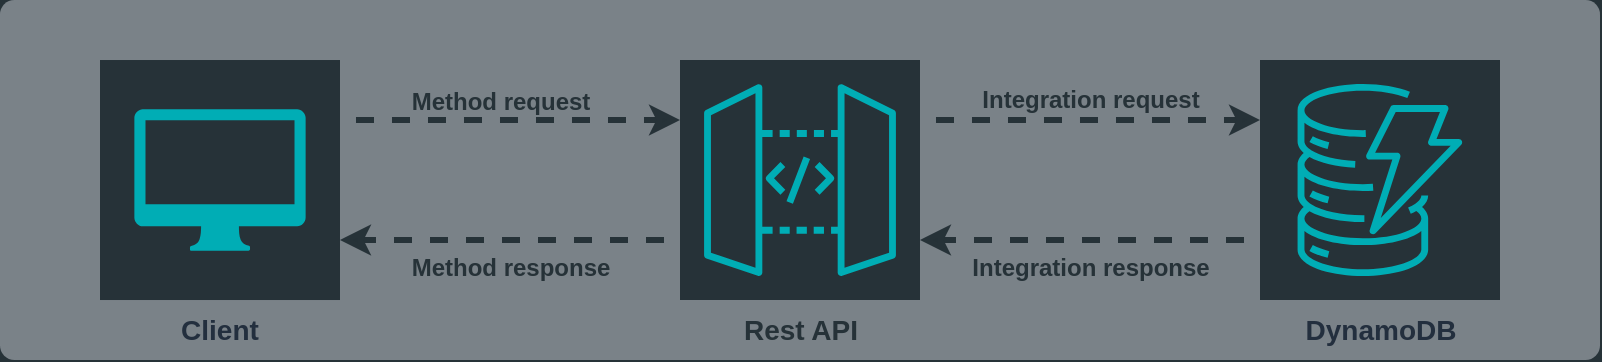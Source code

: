 <mxfile version="24.5.3" type="device" pages="4">
  <diagram id="n53C7Ly3tryWoGmCWPEh" name="main">
    <mxGraphModel dx="3813" dy="1709" grid="1" gridSize="10" guides="1" tooltips="1" connect="1" arrows="1" fold="1" page="1" pageScale="1" pageWidth="850" pageHeight="1100" background="#263238" math="0" shadow="0">
      <root>
        <mxCell id="0" />
        <mxCell id="1" parent="0" />
        <mxCell id="TYqkIrK-kTHE-MPJR6L7-1" value="" style="rounded=1;whiteSpace=wrap;html=1;strokeColor=none;fillColor=#7A8288;arcSize=4;fontColor=#263238;" vertex="1" parent="1">
          <mxGeometry x="-460" y="350" width="800" height="180" as="geometry" />
        </mxCell>
        <mxCell id="TYqkIrK-kTHE-MPJR6L7-2" value="Rest API" style="sketch=0;points=[[0,0,0],[0.25,0,0],[0.5,0,0],[0.75,0,0],[1,0,0],[0,1,0],[0.25,1,0],[0.5,1,0],[0.75,1,0],[1,1,0],[0,0.25,0],[0,0.5,0],[0,0.75,0],[1,0.25,0],[1,0.5,0],[1,0.75,0]];outlineConnect=0;fontColor=#263238;fillColor=#263238;strokeColor=#00ADB5;dashed=0;verticalLabelPosition=bottom;verticalAlign=top;align=center;html=1;fontSize=14;fontStyle=1;aspect=fixed;shape=mxgraph.aws4.resourceIcon;resIcon=mxgraph.aws4.api_gateway;rotatable=0;" vertex="1" parent="1">
          <mxGeometry x="-120" y="380.005" width="120" height="120" as="geometry" />
        </mxCell>
        <mxCell id="TYqkIrK-kTHE-MPJR6L7-3" value="&lt;b&gt;&lt;font style=&quot;font-size: 12px;&quot;&gt;Integration request&lt;/font&gt;&lt;/b&gt;" style="edgeStyle=orthogonalEdgeStyle;rounded=0;orthogonalLoop=1;jettySize=auto;html=1;dashed=1;flowAnimation=1;strokeWidth=3;flowAnimationDuration=1000;fixDash=0;anchorPointDirection=1;snapToPoint=0;flowAnimationDirection=normal;fontSize=14;labelBackgroundColor=none;verticalAlign=bottom;strokeColor=#263238;exitX=1;exitY=0.25;exitDx=0;exitDy=0;exitPerimeter=0;fontColor=#263238;endFill=1;entryX=0;entryY=0.25;entryDx=0;entryDy=0;entryPerimeter=0;" edge="1" parent="1" source="TYqkIrK-kTHE-MPJR6L7-2" target="TYqkIrK-kTHE-MPJR6L7-4">
          <mxGeometry x="0.002" relative="1" as="geometry">
            <mxPoint x="-182" y="430.38" as="sourcePoint" />
            <mxPoint x="190" y="415.005" as="targetPoint" />
            <Array as="points" />
            <mxPoint as="offset" />
          </mxGeometry>
        </mxCell>
        <mxCell id="TYqkIrK-kTHE-MPJR6L7-4" value="&lt;b style=&quot;font-size: 14px;&quot;&gt;DynamoDB&lt;/b&gt;" style="sketch=0;points=[[0,0,0],[0.25,0,0],[0.5,0,0],[0.75,0,0],[1,0,0],[0,1,0],[0.25,1,0],[0.5,1,0],[0.75,1,0],[1,1,0],[0,0.25,0],[0,0.5,0],[0,0.75,0],[1,0.25,0],[1,0.5,0],[1,0.75,0]];outlineConnect=0;fontColor=#232F3E;fillColor=#263238;strokeColor=#00adb5;dashed=0;verticalLabelPosition=bottom;verticalAlign=top;align=center;html=1;fontSize=14;fontStyle=0;aspect=fixed;shape=mxgraph.aws4.resourceIcon;resIcon=mxgraph.aws4.dynamodb;" vertex="1" parent="1">
          <mxGeometry x="170" y="380.01" width="120" height="120" as="geometry" />
        </mxCell>
        <mxCell id="TYqkIrK-kTHE-MPJR6L7-5" value="" style="group;aspect=fixed;fontSize=14;" vertex="1" connectable="0" parent="1">
          <mxGeometry x="-410" y="380.01" width="120" height="120" as="geometry" />
        </mxCell>
        <mxCell id="TYqkIrK-kTHE-MPJR6L7-6" value="&lt;b&gt;&lt;font style=&quot;font-size: 14px;&quot;&gt;Client&lt;/font&gt;&lt;/b&gt;" style="whiteSpace=wrap;html=1;aspect=fixed;dashed=0;sketch=0;strokeColor=none;align=center;verticalAlign=top;fontFamily=Helvetica;fontSize=12;fontColor=#232F3E;fontStyle=0;fillColor=#263238;horizontal=1;labelPosition=center;verticalLabelPosition=bottom;" vertex="1" parent="TYqkIrK-kTHE-MPJR6L7-5">
          <mxGeometry width="120" height="120" as="geometry" />
        </mxCell>
        <mxCell id="TYqkIrK-kTHE-MPJR6L7-7" value="" style="sketch=0;pointerEvents=1;shadow=0;dashed=0;html=1;strokeColor=none;fillColor=#00adb5;labelPosition=center;verticalLabelPosition=bottom;verticalAlign=top;outlineConnect=0;align=center;shape=mxgraph.office.devices.mac_client;fontStyle=1;fontColor=#263238;aspect=fixed;" vertex="1" parent="TYqkIrK-kTHE-MPJR6L7-5">
          <mxGeometry x="17.184" y="24.564" width="85.632" height="70.86" as="geometry" />
        </mxCell>
        <mxCell id="TYqkIrK-kTHE-MPJR6L7-8" value="&lt;b&gt;&lt;font style=&quot;font-size: 12px;&quot;&gt;Method response&lt;/font&gt;&lt;/b&gt;" style="endArrow=classic;html=1;rounded=0;dashed=1;strokeColor=#263238;strokeWidth=3;align=center;verticalAlign=top;fontFamily=Helvetica;fontSize=12;fontColor=#263238;labelBackgroundColor=none;edgeStyle=orthogonalEdgeStyle;flowAnimation=1;flowAnimationDirection=normal;flowAnimationDuration=1000;exitX=0;exitY=0.75;exitDx=0;exitDy=0;entryX=1;entryY=0.75;entryDx=0;entryDy=0;exitPerimeter=0;" edge="1" parent="1" source="TYqkIrK-kTHE-MPJR6L7-2" target="TYqkIrK-kTHE-MPJR6L7-6">
          <mxGeometry width="50" height="50" relative="1" as="geometry">
            <mxPoint x="-310" y="425.38" as="sourcePoint" />
            <mxPoint x="-110" y="425.38" as="targetPoint" />
          </mxGeometry>
        </mxCell>
        <mxCell id="TYqkIrK-kTHE-MPJR6L7-9" value="&lt;b&gt;Method request&lt;/b&gt;" style="edgeStyle=orthogonalEdgeStyle;rounded=0;orthogonalLoop=1;jettySize=auto;html=1;dashed=1;flowAnimation=1;strokeWidth=3;flowAnimationDuration=1000;fixDash=0;anchorPointDirection=1;snapToPoint=0;flowAnimationDirection=normal;labelBackgroundColor=none;textShadow=0;fontSize=12;verticalAlign=bottom;fontColor=#263238;strokeColor=#263238;exitX=1;exitY=0.25;exitDx=0;exitDy=0;entryX=0;entryY=0.25;entryDx=0;entryDy=0;entryPerimeter=0;targetPerimeterSpacing=0;jumpStyle=none;jumpSize=6;endSize=6;shadow=0;" edge="1" parent="1" source="TYqkIrK-kTHE-MPJR6L7-6" target="TYqkIrK-kTHE-MPJR6L7-2">
          <mxGeometry x="-0.059" relative="1" as="geometry">
            <mxPoint x="180" y="480" as="sourcePoint" />
            <mxPoint x="10" y="480" as="targetPoint" />
            <mxPoint as="offset" />
          </mxGeometry>
        </mxCell>
        <mxCell id="TYqkIrK-kTHE-MPJR6L7-10" value="" style="edgeLabel;html=1;align=center;verticalAlign=middle;resizable=0;points=[];dashed=0;sketch=0;strokeColor=#00adb5;fontFamily=Helvetica;fontSize=12;fontColor=#263238;fontStyle=0;labelBackgroundColor=none;fillColor=#263238;" vertex="1" connectable="0" parent="TYqkIrK-kTHE-MPJR6L7-9">
          <mxGeometry x="-0.138" y="2" relative="1" as="geometry">
            <mxPoint as="offset" />
          </mxGeometry>
        </mxCell>
        <mxCell id="TYqkIrK-kTHE-MPJR6L7-11" value="" style="edgeLabel;html=1;align=center;verticalAlign=middle;resizable=0;points=[];dashed=0;sketch=0;strokeColor=#00adb5;fontFamily=Helvetica;fontSize=12;fontColor=#263238;fontStyle=0;labelBackgroundColor=none;fillColor=#263238;" vertex="1" connectable="0" parent="TYqkIrK-kTHE-MPJR6L7-9">
          <mxGeometry x="-0.037" relative="1" as="geometry">
            <mxPoint as="offset" />
          </mxGeometry>
        </mxCell>
        <mxCell id="TYqkIrK-kTHE-MPJR6L7-12" value="" style="edgeLabel;html=1;align=center;verticalAlign=top;resizable=0;points=[];dashed=0;sketch=0;strokeColor=#00adb5;fontFamily=Helvetica;fontSize=12;fontColor=#263238;fontStyle=0;labelBackgroundColor=none;fillColor=#263238;" vertex="1" connectable="0" parent="TYqkIrK-kTHE-MPJR6L7-9">
          <mxGeometry x="-0.189" relative="1" as="geometry">
            <mxPoint as="offset" />
          </mxGeometry>
        </mxCell>
        <mxCell id="TYqkIrK-kTHE-MPJR6L7-13" value="&lt;b&gt;Integration response&lt;/b&gt;" style="edgeStyle=orthogonalEdgeStyle;rounded=0;orthogonalLoop=1;jettySize=auto;html=1;dashed=1;flowAnimation=1;strokeWidth=3;flowAnimationDuration=1000;fixDash=0;anchorPointDirection=1;snapToPoint=0;flowAnimationDirection=normal;fontSize=12;labelBackgroundColor=none;verticalAlign=top;strokeColor=#263238;exitX=0;exitY=0.75;exitDx=0;exitDy=0;exitPerimeter=0;fontColor=#263238;endFill=1;entryX=1;entryY=0.75;entryDx=0;entryDy=0;entryPerimeter=0;" edge="1" parent="1" source="TYqkIrK-kTHE-MPJR6L7-4" target="TYqkIrK-kTHE-MPJR6L7-2">
          <mxGeometry x="0.003" relative="1" as="geometry">
            <mxPoint x="10" y="420" as="sourcePoint" />
            <mxPoint x="180" y="420" as="targetPoint" />
            <Array as="points" />
            <mxPoint as="offset" />
          </mxGeometry>
        </mxCell>
      </root>
    </mxGraphModel>
  </diagram>
  <diagram name="method_request" id="6o8CZv3Ip9dZTEALtOeO">
    <mxGraphModel dx="2188" dy="772" grid="1" gridSize="10" guides="1" tooltips="1" connect="1" arrows="1" fold="1" page="1" pageScale="1" pageWidth="850" pageHeight="1100" background="#263238" math="0" shadow="0">
      <root>
        <mxCell id="0" />
        <mxCell id="1" parent="0" />
        <mxCell id="2NrGtbgMMJxN1qOP3-uo-1" value="" style="rounded=1;whiteSpace=wrap;html=1;strokeColor=none;fillColor=#7A8288;arcSize=4;fontColor=#263238;" vertex="1" parent="1">
          <mxGeometry x="-130" y="480" width="800" height="180" as="geometry" />
        </mxCell>
        <mxCell id="2NrGtbgMMJxN1qOP3-uo-2" value="Rest API" style="sketch=0;points=[[0,0,0],[0.25,0,0],[0.5,0,0],[0.75,0,0],[1,0,0],[0,1,0],[0.25,1,0],[0.5,1,0],[0.75,1,0],[1,1,0],[0,0.25,0],[0,0.5,0],[0,0.75,0],[1,0.25,0],[1,0.5,0],[1,0.75,0]];outlineConnect=0;fontColor=#263238;fillColor=#263238;strokeColor=#00ADB5;dashed=0;verticalLabelPosition=bottom;verticalAlign=top;align=center;html=1;fontSize=14;fontStyle=1;aspect=fixed;shape=mxgraph.aws4.resourceIcon;resIcon=mxgraph.aws4.api_gateway;rotatable=0;" vertex="1" parent="1">
          <mxGeometry x="210" y="510.005" width="120" height="120" as="geometry" />
        </mxCell>
        <mxCell id="2NrGtbgMMJxN1qOP3-uo-3" value="" style="edgeStyle=orthogonalEdgeStyle;rounded=0;orthogonalLoop=1;jettySize=auto;html=1;dashed=1;flowAnimation=0;strokeWidth=2;flowAnimationDuration=1000;fixDash=0;anchorPointDirection=1;snapToPoint=0;flowAnimationDirection=normal;fontSize=14;labelBackgroundColor=none;verticalAlign=bottom;strokeColor=#263238;exitX=1;exitY=0.25;exitDx=0;exitDy=0;exitPerimeter=0;fontColor=#263238;endFill=1;entryX=0;entryY=0.25;entryDx=0;entryDy=0;entryPerimeter=0;" edge="1" parent="1" source="2NrGtbgMMJxN1qOP3-uo-2" target="2NrGtbgMMJxN1qOP3-uo-8">
          <mxGeometry x="0.003" relative="1" as="geometry">
            <mxPoint x="148" y="560.38" as="sourcePoint" />
            <mxPoint x="520" y="545.005" as="targetPoint" />
            <Array as="points" />
            <mxPoint as="offset" />
          </mxGeometry>
        </mxCell>
        <mxCell id="2NrGtbgMMJxN1qOP3-uo-8" value="&lt;b style=&quot;font-size: 14px;&quot;&gt;DynamoDB&lt;/b&gt;" style="sketch=0;points=[[0,0,0],[0.25,0,0],[0.5,0,0],[0.75,0,0],[1,0,0],[0,1,0],[0.25,1,0],[0.5,1,0],[0.75,1,0],[1,1,0],[0,0.25,0],[0,0.5,0],[0,0.75,0],[1,0.25,0],[1,0.5,0],[1,0.75,0]];outlineConnect=0;fontColor=#232F3E;fillColor=#263238;strokeColor=#00adb5;dashed=0;verticalLabelPosition=bottom;verticalAlign=top;align=center;html=1;fontSize=14;fontStyle=0;aspect=fixed;shape=mxgraph.aws4.resourceIcon;resIcon=mxgraph.aws4.dynamodb;" vertex="1" parent="1">
          <mxGeometry x="500" y="510.01" width="120" height="120" as="geometry" />
        </mxCell>
        <mxCell id="2NrGtbgMMJxN1qOP3-uo-9" value="" style="group;aspect=fixed;fontSize=14;" vertex="1" connectable="0" parent="1">
          <mxGeometry x="-80" y="510.01" width="120" height="120" as="geometry" />
        </mxCell>
        <mxCell id="2NrGtbgMMJxN1qOP3-uo-10" value="&lt;b&gt;&lt;font style=&quot;font-size: 14px;&quot;&gt;Client&lt;/font&gt;&lt;/b&gt;" style="whiteSpace=wrap;html=1;aspect=fixed;dashed=0;sketch=0;strokeColor=none;align=center;verticalAlign=top;fontFamily=Helvetica;fontSize=12;fontColor=#232F3E;fontStyle=0;fillColor=#263238;horizontal=1;labelPosition=center;verticalLabelPosition=bottom;" vertex="1" parent="2NrGtbgMMJxN1qOP3-uo-9">
          <mxGeometry width="120" height="120" as="geometry" />
        </mxCell>
        <mxCell id="2NrGtbgMMJxN1qOP3-uo-11" value="" style="sketch=0;pointerEvents=1;shadow=0;dashed=0;html=1;strokeColor=none;fillColor=#00adb5;labelPosition=center;verticalLabelPosition=bottom;verticalAlign=top;outlineConnect=0;align=center;shape=mxgraph.office.devices.mac_client;fontStyle=1;fontColor=#263238;aspect=fixed;" vertex="1" parent="2NrGtbgMMJxN1qOP3-uo-9">
          <mxGeometry x="17.184" y="24.564" width="85.632" height="70.86" as="geometry" />
        </mxCell>
        <mxCell id="2NrGtbgMMJxN1qOP3-uo-13" value="" style="endArrow=classic;html=1;rounded=0;dashed=1;strokeColor=#263238;strokeWidth=2;align=center;verticalAlign=top;fontFamily=Helvetica;fontSize=12;fontColor=#263238;labelBackgroundColor=none;edgeStyle=orthogonalEdgeStyle;flowAnimation=0;flowAnimationDirection=normal;flowAnimationDuration=1000;exitX=0;exitY=0.75;exitDx=0;exitDy=0;entryX=1;entryY=0.75;entryDx=0;entryDy=0;exitPerimeter=0;" edge="1" parent="1" source="2NrGtbgMMJxN1qOP3-uo-2" target="2NrGtbgMMJxN1qOP3-uo-10">
          <mxGeometry width="50" height="50" relative="1" as="geometry">
            <mxPoint x="20" y="555.38" as="sourcePoint" />
            <mxPoint x="220" y="555.38" as="targetPoint" />
          </mxGeometry>
        </mxCell>
        <mxCell id="2NrGtbgMMJxN1qOP3-uo-14" value="&lt;b style=&quot;forced-color-adjust: none; color: rgb(38, 50, 56); font-family: Helvetica; font-size: 12px; font-style: normal; font-variant-ligatures: normal; font-variant-caps: normal; letter-spacing: normal; orphans: 2; text-align: center; text-indent: 0px; text-transform: none; widows: 2; word-spacing: 0px; -webkit-text-stroke-width: 0px; white-space: nowrap; text-decoration-thickness: initial; text-decoration-style: initial; text-decoration-color: initial;&quot;&gt;Client send request&lt;/b&gt;&lt;div style=&quot;forced-color-adjust: none; color: rgb(38, 50, 56); font-family: Helvetica; font-size: 12px; font-style: normal; font-variant-ligatures: normal; font-variant-caps: normal; font-weight: 400; letter-spacing: normal; orphans: 2; text-align: center; text-indent: 0px; text-transform: none; widows: 2; word-spacing: 0px; -webkit-text-stroke-width: 0px; white-space: nowrap; text-decoration-thickness: initial; text-decoration-style: initial; text-decoration-color: initial;&quot;&gt;&lt;b style=&quot;forced-color-adjust: none;&quot;&gt;to API&lt;/b&gt;&lt;/div&gt;" style="edgeStyle=orthogonalEdgeStyle;rounded=0;orthogonalLoop=1;jettySize=auto;html=1;dashed=1;flowAnimation=1;strokeWidth=5;flowAnimationDuration=1000;fixDash=0;anchorPointDirection=1;snapToPoint=0;flowAnimationDirection=normal;labelBackgroundColor=none;textShadow=0;fontSize=12;verticalAlign=bottom;fontColor=#263238;strokeColor=#00adb5;exitX=1;exitY=0.25;exitDx=0;exitDy=0;entryX=0;entryY=0.25;entryDx=0;entryDy=0;entryPerimeter=0;targetPerimeterSpacing=0;jumpStyle=none;jumpSize=6;endSize=6;shadow=0;" edge="1" parent="1" source="2NrGtbgMMJxN1qOP3-uo-10" target="2NrGtbgMMJxN1qOP3-uo-2">
          <mxGeometry x="-0.059" relative="1" as="geometry">
            <mxPoint x="510" y="610" as="sourcePoint" />
            <mxPoint x="340" y="610" as="targetPoint" />
            <mxPoint as="offset" />
          </mxGeometry>
        </mxCell>
        <mxCell id="2NrGtbgMMJxN1qOP3-uo-15" value="" style="edgeLabel;html=1;align=center;verticalAlign=middle;resizable=0;points=[];dashed=0;sketch=0;strokeColor=#00adb5;fontFamily=Helvetica;fontSize=12;fontColor=#263238;fontStyle=0;labelBackgroundColor=none;fillColor=#263238;" vertex="1" connectable="0" parent="2NrGtbgMMJxN1qOP3-uo-14">
          <mxGeometry x="-0.138" y="2" relative="1" as="geometry">
            <mxPoint as="offset" />
          </mxGeometry>
        </mxCell>
        <mxCell id="2NrGtbgMMJxN1qOP3-uo-16" value="" style="edgeLabel;html=1;align=center;verticalAlign=middle;resizable=0;points=[];dashed=0;sketch=0;strokeColor=#00adb5;fontFamily=Helvetica;fontSize=12;fontColor=#263238;fontStyle=0;labelBackgroundColor=none;fillColor=#263238;" vertex="1" connectable="0" parent="2NrGtbgMMJxN1qOP3-uo-14">
          <mxGeometry x="-0.037" relative="1" as="geometry">
            <mxPoint as="offset" />
          </mxGeometry>
        </mxCell>
        <mxCell id="2NrGtbgMMJxN1qOP3-uo-17" value="" style="edgeLabel;html=1;align=center;verticalAlign=top;resizable=0;points=[];dashed=0;sketch=0;strokeColor=#00adb5;fontFamily=Helvetica;fontSize=12;fontColor=#263238;fontStyle=0;labelBackgroundColor=none;fillColor=#263238;" vertex="1" connectable="0" parent="2NrGtbgMMJxN1qOP3-uo-14">
          <mxGeometry x="-0.189" relative="1" as="geometry">
            <mxPoint as="offset" />
          </mxGeometry>
        </mxCell>
        <mxCell id="2NrGtbgMMJxN1qOP3-uo-18" value="" style="edgeStyle=orthogonalEdgeStyle;rounded=0;orthogonalLoop=1;jettySize=auto;html=1;dashed=1;flowAnimation=0;strokeWidth=2;flowAnimationDuration=1000;fixDash=0;anchorPointDirection=1;snapToPoint=0;flowAnimationDirection=normal;fontSize=14;labelBackgroundColor=none;verticalAlign=bottom;strokeColor=#263238;exitX=0;exitY=0.75;exitDx=0;exitDy=0;exitPerimeter=0;fontColor=#263238;endFill=1;entryX=1;entryY=0.75;entryDx=0;entryDy=0;entryPerimeter=0;" edge="1" parent="1" source="2NrGtbgMMJxN1qOP3-uo-8" target="2NrGtbgMMJxN1qOP3-uo-2">
          <mxGeometry x="0.003" relative="1" as="geometry">
            <mxPoint x="340" y="550" as="sourcePoint" />
            <mxPoint x="510" y="550" as="targetPoint" />
            <Array as="points" />
            <mxPoint as="offset" />
          </mxGeometry>
        </mxCell>
      </root>
    </mxGraphModel>
  </diagram>
  <diagram id="AsL_UbO-UPVM6erIK2UO" name="integration_request">
    <mxGraphModel dx="2035" dy="683" grid="1" gridSize="10" guides="1" tooltips="1" connect="1" arrows="1" fold="1" page="1" pageScale="1" pageWidth="850" pageHeight="1100" background="#263238" math="0" shadow="0">
      <root>
        <mxCell id="0" />
        <mxCell id="1" parent="0" />
        <mxCell id="mONAfLxAecwVjxYk5vqd-1" value="" style="rounded=1;whiteSpace=wrap;html=1;strokeColor=none;fillColor=#7A8288;arcSize=4;fontColor=#263238;" parent="1" vertex="1">
          <mxGeometry x="-100" y="263.62" width="800" height="180" as="geometry" />
        </mxCell>
        <mxCell id="mONAfLxAecwVjxYk5vqd-5" value="Rest API" style="sketch=0;points=[[0,0,0],[0.25,0,0],[0.5,0,0],[0.75,0,0],[1,0,0],[0,1,0],[0.25,1,0],[0.5,1,0],[0.75,1,0],[1,1,0],[0,0.25,0],[0,0.5,0],[0,0.75,0],[1,0.25,0],[1,0.5,0],[1,0.75,0]];outlineConnect=0;fontColor=#263238;fillColor=#263238;strokeColor=#00ADB5;dashed=0;verticalLabelPosition=bottom;verticalAlign=top;align=center;html=1;fontSize=14;fontStyle=1;aspect=fixed;shape=mxgraph.aws4.resourceIcon;resIcon=mxgraph.aws4.api_gateway;rotatable=0;" parent="1" vertex="1">
          <mxGeometry x="240" y="293.625" width="120" height="120" as="geometry" />
        </mxCell>
        <mxCell id="mONAfLxAecwVjxYk5vqd-7" value="&lt;b style=&quot;font-size: 14px;&quot;&gt;API Gateway sends&lt;/b&gt;&lt;div style=&quot;font-size: 14px;&quot;&gt;&lt;b style=&quot;font-size: 14px;&quot;&gt;request to server&lt;/b&gt;&lt;/div&gt;" style="edgeStyle=orthogonalEdgeStyle;rounded=0;orthogonalLoop=1;jettySize=auto;html=1;dashed=1;flowAnimation=1;strokeWidth=5;flowAnimationDuration=1000;fixDash=0;anchorPointDirection=1;snapToPoint=0;flowAnimationDirection=normal;fontSize=14;labelBackgroundColor=none;verticalAlign=bottom;strokeColor=#00ADB5;exitX=1;exitY=0.25;exitDx=0;exitDy=0;exitPerimeter=0;fontColor=#263238;endFill=1;entryX=0;entryY=0.25;entryDx=0;entryDy=0;entryPerimeter=0;" parent="1" source="mONAfLxAecwVjxYk5vqd-5" target="GAykMaJ-j8OMsee4IJ4t-1" edge="1">
          <mxGeometry x="0.003" relative="1" as="geometry">
            <mxPoint x="178" y="344" as="sourcePoint" />
            <mxPoint x="550" y="328.625" as="targetPoint" />
            <Array as="points" />
            <mxPoint as="offset" />
          </mxGeometry>
        </mxCell>
        <mxCell id="mONAfLxAecwVjxYk5vqd-8" value="" style="edgeStyle=orthogonalEdgeStyle;rounded=0;orthogonalLoop=1;jettySize=auto;html=1;dashed=1;flowAnimation=0;strokeWidth=2;flowAnimationDuration=1000;fixDash=0;anchorPointDirection=1;snapToPoint=0;flowAnimationDirection=normal;labelBackgroundColor=none;textShadow=1;fontSize=12;verticalAlign=top;fontColor=#263238;strokeColor=#263238;exitX=0;exitY=0.75;exitDx=0;exitDy=0;exitPerimeter=0;entryX=1;entryY=0.75;entryDx=0;entryDy=0;entryPerimeter=0;" parent="1" source="GAykMaJ-j8OMsee4IJ4t-1" target="mONAfLxAecwVjxYk5vqd-5" edge="1">
          <mxGeometry relative="1" as="geometry">
            <mxPoint x="550" y="353.629" as="sourcePoint" />
            <mxPoint x="560" y="331" as="targetPoint" />
          </mxGeometry>
        </mxCell>
        <mxCell id="GAykMaJ-j8OMsee4IJ4t-1" value="&lt;b style=&quot;font-size: 14px;&quot;&gt;DynamoDB&lt;/b&gt;" style="sketch=0;points=[[0,0,0],[0.25,0,0],[0.5,0,0],[0.75,0,0],[1,0,0],[0,1,0],[0.25,1,0],[0.5,1,0],[0.75,1,0],[1,1,0],[0,0.25,0],[0,0.5,0],[0,0.75,0],[1,0.25,0],[1,0.5,0],[1,0.75,0]];outlineConnect=0;fontColor=#232F3E;fillColor=#263238;strokeColor=#00adb5;dashed=0;verticalLabelPosition=bottom;verticalAlign=top;align=center;html=1;fontSize=14;fontStyle=0;aspect=fixed;shape=mxgraph.aws4.resourceIcon;resIcon=mxgraph.aws4.dynamodb;" vertex="1" parent="1">
          <mxGeometry x="530" y="293.63" width="120" height="120" as="geometry" />
        </mxCell>
        <mxCell id="GAykMaJ-j8OMsee4IJ4t-4" value="" style="group;aspect=fixed;fontSize=14;" vertex="1" connectable="0" parent="1">
          <mxGeometry x="-50" y="293.63" width="120" height="120" as="geometry" />
        </mxCell>
        <mxCell id="GAykMaJ-j8OMsee4IJ4t-3" value="&lt;b&gt;&lt;font style=&quot;font-size: 14px;&quot;&gt;Client&lt;/font&gt;&lt;/b&gt;" style="whiteSpace=wrap;html=1;aspect=fixed;dashed=0;sketch=0;strokeColor=none;align=center;verticalAlign=top;fontFamily=Helvetica;fontSize=12;fontColor=#232F3E;fontStyle=0;fillColor=#263238;horizontal=1;labelPosition=center;verticalLabelPosition=bottom;" vertex="1" parent="GAykMaJ-j8OMsee4IJ4t-4">
          <mxGeometry width="120" height="120" as="geometry" />
        </mxCell>
        <mxCell id="mONAfLxAecwVjxYk5vqd-4" value="" style="sketch=0;pointerEvents=1;shadow=0;dashed=0;html=1;strokeColor=none;fillColor=#00adb5;labelPosition=center;verticalLabelPosition=bottom;verticalAlign=top;outlineConnect=0;align=center;shape=mxgraph.office.devices.mac_client;fontStyle=1;fontColor=#263238;aspect=fixed;" parent="GAykMaJ-j8OMsee4IJ4t-4" vertex="1">
          <mxGeometry x="17.184" y="24.564" width="85.632" height="70.86" as="geometry" />
        </mxCell>
        <mxCell id="GAykMaJ-j8OMsee4IJ4t-6" value="" style="endArrow=classic;html=1;rounded=0;dashed=1;strokeColor=#263238;strokeWidth=2;align=center;verticalAlign=top;fontFamily=Helvetica;fontSize=12;fontColor=#263238;labelBackgroundColor=none;edgeStyle=orthogonalEdgeStyle;flowAnimation=0;flowAnimationDirection=normal;flowAnimationDuration=1000;exitX=1;exitY=0.25;exitDx=0;exitDy=0;entryX=0;entryY=0.25;entryDx=0;entryDy=0;entryPerimeter=0;" edge="1" parent="1" source="GAykMaJ-j8OMsee4IJ4t-3" target="mONAfLxAecwVjxYk5vqd-5">
          <mxGeometry width="50" height="50" relative="1" as="geometry">
            <mxPoint x="340" y="400" as="sourcePoint" />
            <mxPoint x="390" y="350" as="targetPoint" />
          </mxGeometry>
        </mxCell>
        <mxCell id="GAykMaJ-j8OMsee4IJ4t-7" value="" style="endArrow=classic;html=1;rounded=0;dashed=1;strokeColor=#263238;strokeWidth=2;align=center;verticalAlign=top;fontFamily=Helvetica;fontSize=12;fontColor=#263238;labelBackgroundColor=none;edgeStyle=orthogonalEdgeStyle;flowAnimation=0;flowAnimationDirection=normal;flowAnimationDuration=1000;exitX=0;exitY=0.75;exitDx=0;exitDy=0;entryX=1;entryY=0.75;entryDx=0;entryDy=0;exitPerimeter=0;" edge="1" parent="1" source="mONAfLxAecwVjxYk5vqd-5" target="GAykMaJ-j8OMsee4IJ4t-3">
          <mxGeometry width="50" height="50" relative="1" as="geometry">
            <mxPoint x="50" y="339" as="sourcePoint" />
            <mxPoint x="250" y="339" as="targetPoint" />
          </mxGeometry>
        </mxCell>
      </root>
    </mxGraphModel>
  </diagram>
  <diagram id="ZGUZH4gbHVQky6lZ8MoL" name="integration_response">
    <mxGraphModel dx="2280" dy="825" grid="1" gridSize="10" guides="1" tooltips="1" connect="1" arrows="1" fold="1" page="1" pageScale="1" pageWidth="850" pageHeight="1100" background="#263238" math="0" shadow="0">
      <root>
        <mxCell id="0" />
        <mxCell id="1" parent="0" />
        <mxCell id="K9bXJv51vh-DB9y_nr3Q-11" value="" style="rounded=1;whiteSpace=wrap;html=1;strokeColor=none;fillColor=#7A8288;arcSize=4;fontColor=#263238;" vertex="1" parent="1">
          <mxGeometry x="-130" y="480" width="800" height="180" as="geometry" />
        </mxCell>
        <mxCell id="K9bXJv51vh-DB9y_nr3Q-12" value="Rest API" style="sketch=0;points=[[0,0,0],[0.25,0,0],[0.5,0,0],[0.75,0,0],[1,0,0],[0,1,0],[0.25,1,0],[0.5,1,0],[0.75,1,0],[1,1,0],[0,0.25,0],[0,0.5,0],[0,0.75,0],[1,0.25,0],[1,0.5,0],[1,0.75,0]];outlineConnect=0;fontColor=#263238;fillColor=#263238;strokeColor=#00ADB5;dashed=0;verticalLabelPosition=bottom;verticalAlign=top;align=center;html=1;fontSize=14;fontStyle=1;aspect=fixed;shape=mxgraph.aws4.resourceIcon;resIcon=mxgraph.aws4.api_gateway;rotatable=0;" vertex="1" parent="1">
          <mxGeometry x="210" y="510.005" width="120" height="120" as="geometry" />
        </mxCell>
        <mxCell id="K9bXJv51vh-DB9y_nr3Q-13" value="" style="edgeStyle=orthogonalEdgeStyle;rounded=0;orthogonalLoop=1;jettySize=auto;html=1;dashed=1;flowAnimation=0;strokeWidth=2;flowAnimationDuration=1000;fixDash=0;anchorPointDirection=1;snapToPoint=0;flowAnimationDirection=normal;fontSize=14;labelBackgroundColor=none;verticalAlign=bottom;strokeColor=#263238;exitX=1;exitY=0.25;exitDx=0;exitDy=0;exitPerimeter=0;fontColor=#263238;endFill=1;entryX=0;entryY=0.25;entryDx=0;entryDy=0;entryPerimeter=0;" edge="1" parent="1" source="K9bXJv51vh-DB9y_nr3Q-12" target="K9bXJv51vh-DB9y_nr3Q-15">
          <mxGeometry x="0.003" relative="1" as="geometry">
            <mxPoint x="148" y="560.38" as="sourcePoint" />
            <mxPoint x="520" y="545.005" as="targetPoint" />
            <Array as="points" />
            <mxPoint as="offset" />
          </mxGeometry>
        </mxCell>
        <mxCell id="K9bXJv51vh-DB9y_nr3Q-14" value="" style="edgeStyle=orthogonalEdgeStyle;rounded=0;orthogonalLoop=1;jettySize=auto;html=1;dashed=1;flowAnimation=1;strokeWidth=5;flowAnimationDuration=1000;fixDash=0;anchorPointDirection=1;snapToPoint=0;flowAnimationDirection=normal;labelBackgroundColor=none;textShadow=1;fontSize=12;verticalAlign=top;fontColor=#263238;strokeColor=#00adb5;exitX=0;exitY=0.75;exitDx=0;exitDy=0;exitPerimeter=0;entryX=1;entryY=0.75;entryDx=0;entryDy=0;entryPerimeter=0;targetPerimeterSpacing=0;jumpStyle=none;jumpSize=6;endSize=6;shadow=0;" edge="1" parent="1" source="K9bXJv51vh-DB9y_nr3Q-15" target="K9bXJv51vh-DB9y_nr3Q-12">
          <mxGeometry relative="1" as="geometry">
            <mxPoint x="520" y="570.009" as="sourcePoint" />
            <mxPoint x="530" y="547.38" as="targetPoint" />
          </mxGeometry>
        </mxCell>
        <mxCell id="K9bXJv51vh-DB9y_nr3Q-21" value="" style="edgeLabel;html=1;align=center;verticalAlign=middle;resizable=0;points=[];dashed=0;sketch=0;strokeColor=#00adb5;fontFamily=Helvetica;fontSize=12;fontColor=#263238;fontStyle=0;labelBackgroundColor=none;fillColor=#263238;" vertex="1" connectable="0" parent="K9bXJv51vh-DB9y_nr3Q-14">
          <mxGeometry x="-0.138" y="2" relative="1" as="geometry">
            <mxPoint as="offset" />
          </mxGeometry>
        </mxCell>
        <mxCell id="K9bXJv51vh-DB9y_nr3Q-22" value="" style="edgeLabel;html=1;align=center;verticalAlign=middle;resizable=0;points=[];dashed=0;sketch=0;strokeColor=#00adb5;fontFamily=Helvetica;fontSize=12;fontColor=#263238;fontStyle=0;labelBackgroundColor=none;fillColor=#263238;" vertex="1" connectable="0" parent="K9bXJv51vh-DB9y_nr3Q-14">
          <mxGeometry x="-0.037" relative="1" as="geometry">
            <mxPoint as="offset" />
          </mxGeometry>
        </mxCell>
        <mxCell id="K9bXJv51vh-DB9y_nr3Q-23" value="&lt;b&gt;Server responds&lt;/b&gt;&lt;div&gt;&lt;b&gt;to the API&lt;/b&gt;&lt;/div&gt;" style="edgeLabel;html=1;align=center;verticalAlign=top;resizable=0;points=[];dashed=0;sketch=0;strokeColor=#00adb5;fontFamily=Helvetica;fontSize=12;fontColor=#263238;fontStyle=0;labelBackgroundColor=none;fillColor=#263238;" vertex="1" connectable="0" parent="K9bXJv51vh-DB9y_nr3Q-14">
          <mxGeometry x="-0.189" relative="1" as="geometry">
            <mxPoint as="offset" />
          </mxGeometry>
        </mxCell>
        <mxCell id="K9bXJv51vh-DB9y_nr3Q-15" value="&lt;b style=&quot;font-size: 14px;&quot;&gt;DynamoDB&lt;/b&gt;" style="sketch=0;points=[[0,0,0],[0.25,0,0],[0.5,0,0],[0.75,0,0],[1,0,0],[0,1,0],[0.25,1,0],[0.5,1,0],[0.75,1,0],[1,1,0],[0,0.25,0],[0,0.5,0],[0,0.75,0],[1,0.25,0],[1,0.5,0],[1,0.75,0]];outlineConnect=0;fontColor=#232F3E;fillColor=#263238;strokeColor=#00adb5;dashed=0;verticalLabelPosition=bottom;verticalAlign=top;align=center;html=1;fontSize=14;fontStyle=0;aspect=fixed;shape=mxgraph.aws4.resourceIcon;resIcon=mxgraph.aws4.dynamodb;" vertex="1" parent="1">
          <mxGeometry x="500" y="510.01" width="120" height="120" as="geometry" />
        </mxCell>
        <mxCell id="K9bXJv51vh-DB9y_nr3Q-16" value="" style="group;aspect=fixed;fontSize=14;" vertex="1" connectable="0" parent="1">
          <mxGeometry x="-80" y="510.01" width="120" height="120" as="geometry" />
        </mxCell>
        <mxCell id="K9bXJv51vh-DB9y_nr3Q-17" value="&lt;b&gt;&lt;font style=&quot;font-size: 14px;&quot;&gt;Client&lt;/font&gt;&lt;/b&gt;" style="whiteSpace=wrap;html=1;aspect=fixed;dashed=0;sketch=0;strokeColor=none;align=center;verticalAlign=top;fontFamily=Helvetica;fontSize=12;fontColor=#232F3E;fontStyle=0;fillColor=#263238;horizontal=1;labelPosition=center;verticalLabelPosition=bottom;" vertex="1" parent="K9bXJv51vh-DB9y_nr3Q-16">
          <mxGeometry width="120" height="120" as="geometry" />
        </mxCell>
        <mxCell id="K9bXJv51vh-DB9y_nr3Q-18" value="" style="sketch=0;pointerEvents=1;shadow=0;dashed=0;html=1;strokeColor=none;fillColor=#00adb5;labelPosition=center;verticalLabelPosition=bottom;verticalAlign=top;outlineConnect=0;align=center;shape=mxgraph.office.devices.mac_client;fontStyle=1;fontColor=#263238;aspect=fixed;" vertex="1" parent="K9bXJv51vh-DB9y_nr3Q-16">
          <mxGeometry x="17.184" y="24.564" width="85.632" height="70.86" as="geometry" />
        </mxCell>
        <mxCell id="K9bXJv51vh-DB9y_nr3Q-19" value="" style="endArrow=classic;html=1;rounded=0;dashed=1;strokeColor=#263238;strokeWidth=2;align=center;verticalAlign=top;fontFamily=Helvetica;fontSize=12;fontColor=#263238;labelBackgroundColor=none;edgeStyle=orthogonalEdgeStyle;flowAnimation=0;flowAnimationDirection=normal;flowAnimationDuration=1000;exitX=1;exitY=0.25;exitDx=0;exitDy=0;entryX=0;entryY=0.25;entryDx=0;entryDy=0;entryPerimeter=0;" edge="1" parent="1" source="K9bXJv51vh-DB9y_nr3Q-17" target="K9bXJv51vh-DB9y_nr3Q-12">
          <mxGeometry width="50" height="50" relative="1" as="geometry">
            <mxPoint x="310" y="616.38" as="sourcePoint" />
            <mxPoint x="360" y="566.38" as="targetPoint" />
          </mxGeometry>
        </mxCell>
        <mxCell id="K9bXJv51vh-DB9y_nr3Q-20" value="" style="endArrow=classic;html=1;rounded=0;dashed=1;strokeColor=#263238;strokeWidth=2;align=center;verticalAlign=top;fontFamily=Helvetica;fontSize=12;fontColor=#263238;labelBackgroundColor=none;edgeStyle=orthogonalEdgeStyle;flowAnimation=0;flowAnimationDirection=normal;flowAnimationDuration=1000;exitX=0;exitY=0.75;exitDx=0;exitDy=0;entryX=1;entryY=0.75;entryDx=0;entryDy=0;exitPerimeter=0;" edge="1" parent="1" source="K9bXJv51vh-DB9y_nr3Q-12" target="K9bXJv51vh-DB9y_nr3Q-17">
          <mxGeometry width="50" height="50" relative="1" as="geometry">
            <mxPoint x="20" y="555.38" as="sourcePoint" />
            <mxPoint x="220" y="555.38" as="targetPoint" />
          </mxGeometry>
        </mxCell>
      </root>
    </mxGraphModel>
  </diagram>
</mxfile>
